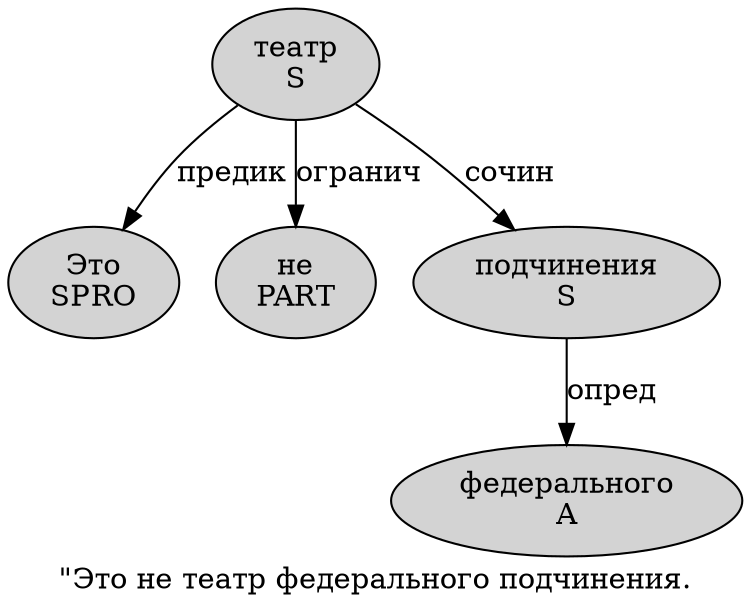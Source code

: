digraph SENTENCE_1 {
	graph [label="\"Это не театр федерального подчинения."]
	node [style=filled]
		1 [label="Это
SPRO" color="" fillcolor=lightgray penwidth=1 shape=ellipse]
		2 [label="не
PART" color="" fillcolor=lightgray penwidth=1 shape=ellipse]
		3 [label="театр
S" color="" fillcolor=lightgray penwidth=1 shape=ellipse]
		4 [label="федерального
A" color="" fillcolor=lightgray penwidth=1 shape=ellipse]
		5 [label="подчинения
S" color="" fillcolor=lightgray penwidth=1 shape=ellipse]
			5 -> 4 [label="опред"]
			3 -> 1 [label="предик"]
			3 -> 2 [label="огранич"]
			3 -> 5 [label="сочин"]
}